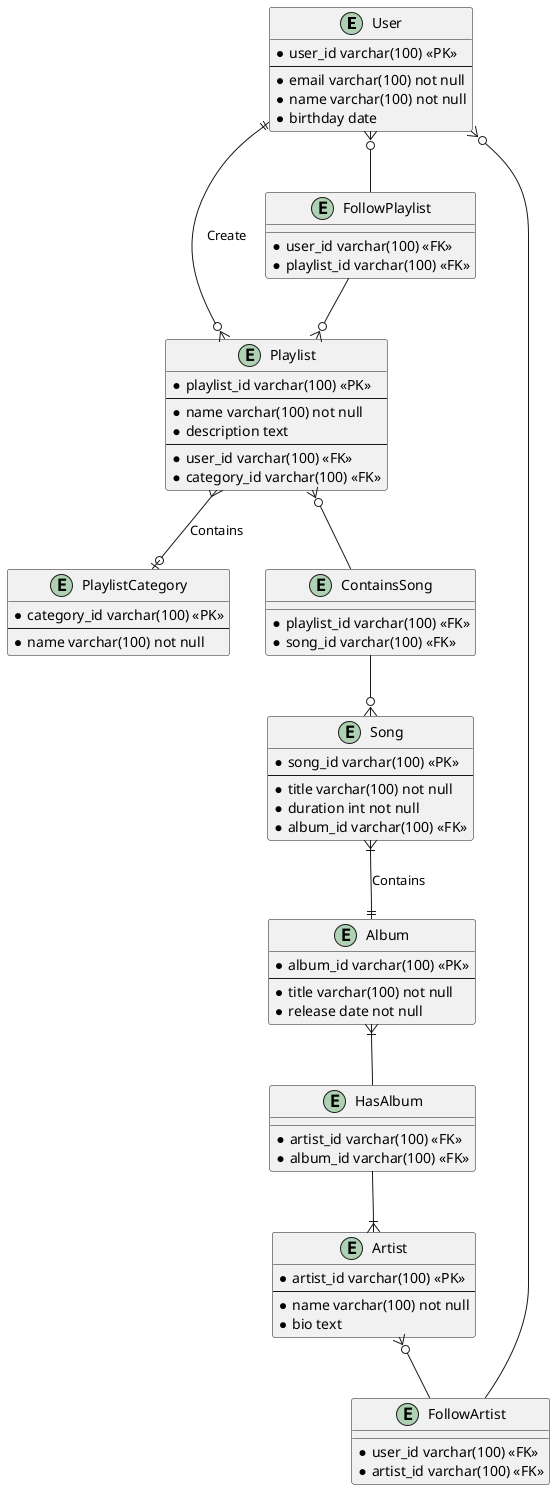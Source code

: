 @startuml

entity User {
    * user_id varchar(100) <<PK>>
    --
    * email varchar(100) not null
    * name varchar(100) not null
    * birthday date
}

entity Playlist {
    * playlist_id varchar(100) <<PK>>
    --
    * name varchar(100) not null
    * description text
    --
    * user_id varchar(100) <<FK>>
    * category_id varchar(100) <<FK>>
}

entity PlaylistCategory {
    * category_id varchar(100) <<PK>>
    --
    * name varchar(100) not null
}

entity ContainsSong {
    * playlist_id varchar(100) <<FK>>
    * song_id varchar(100) <<FK>>
}

entity Song {
    * song_id varchar(100) <<PK>>
    --
    * title varchar(100) not null
    * duration int not null
    * album_id varchar(100) <<FK>>
}

entity Album {
    * album_id varchar(100) <<PK>>
    --
    * title varchar(100) not null
    * release date not null
}

entity Artist {
    * artist_id varchar(100) <<PK>>
    --
    * name varchar(100) not null 
    * bio text
}

entity HasAlbum {
    * artist_id varchar(100) <<FK>>
    * album_id varchar(100) <<FK>>
}

entity FollowArtist {
    * user_id varchar(100) <<FK>>
    * artist_id varchar(100) <<FK>>
}

entity FollowPlaylist {
    * user_id varchar(100) <<FK>>
    * playlist_id varchar(100) <<FK>>
}

User ||--o{ Playlist : Create
Playlist }--o| PlaylistCategory : Contains

Playlist }o-- ContainsSong
ContainsSong --o{ Song

Song }|--|| Album : Contains

Album }|-- HasAlbum
HasAlbum --|{ Artist

Artist }o-- FollowArtist
FollowArtist --o{ User

User }o-- FollowPlaylist
FollowPlaylist --o{ Playlist

@enduml